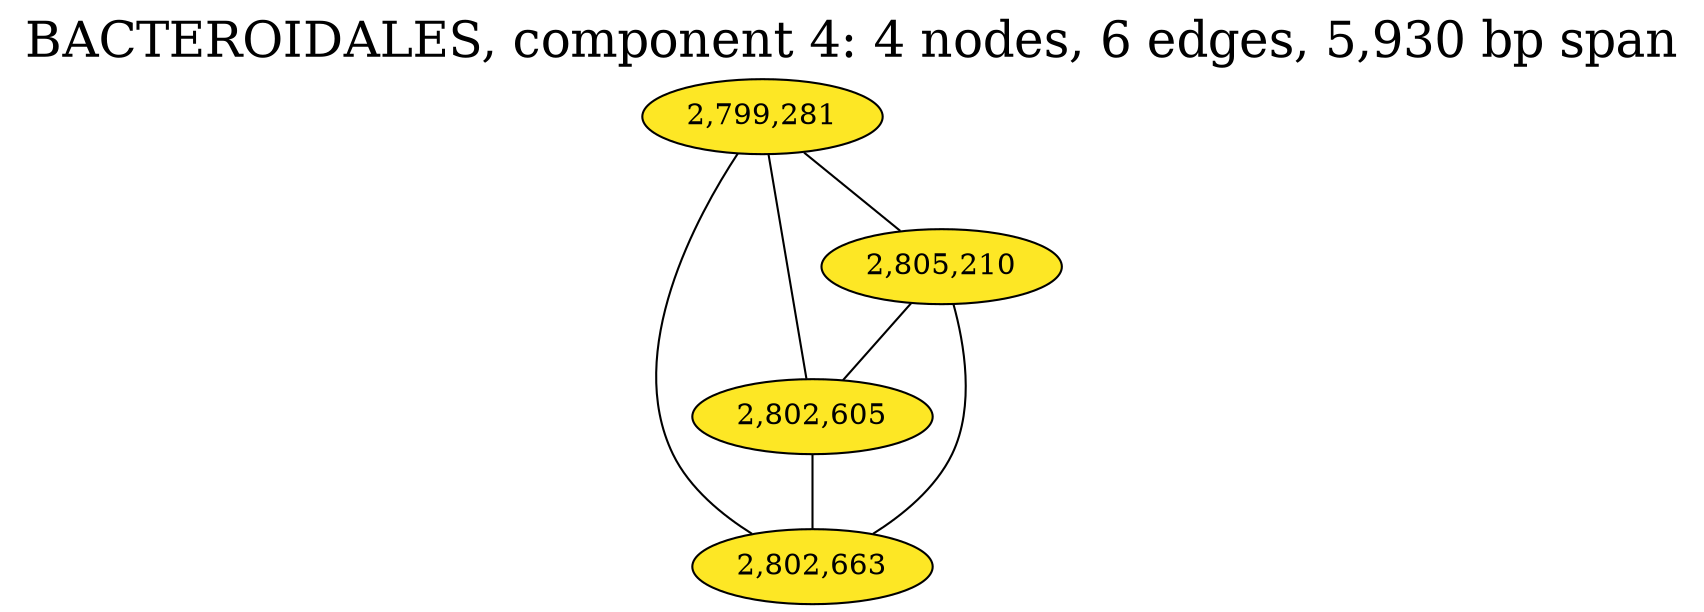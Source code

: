 graph BACTEROIDALES_cc4 {
	overlap="prism50";
	outputorder="edgesfirst";
	node [style="filled"];
	label="BACTEROIDALES, component 4: 4 nodes, 6 edges, 5,930 bp span";
	labelloc="t";
	fontsize=24;
	"2,799,281" [fillcolor="#fde725", fontcolor="#000000"];
	"2,802,605" [fillcolor="#fde725", fontcolor="#000000"];
	"2,802,663" [fillcolor="#fde725", fontcolor="#000000"];
	"2,805,210" [fillcolor="#fde725", fontcolor="#000000"];
	"2,799,281" -- "2,802,605";
	"2,799,281" -- "2,802,663";
	"2,799,281" -- "2,805,210";
	"2,805,210" -- "2,802,605";
	"2,805,210" -- "2,802,663";
	"2,802,605" -- "2,802,663";
}